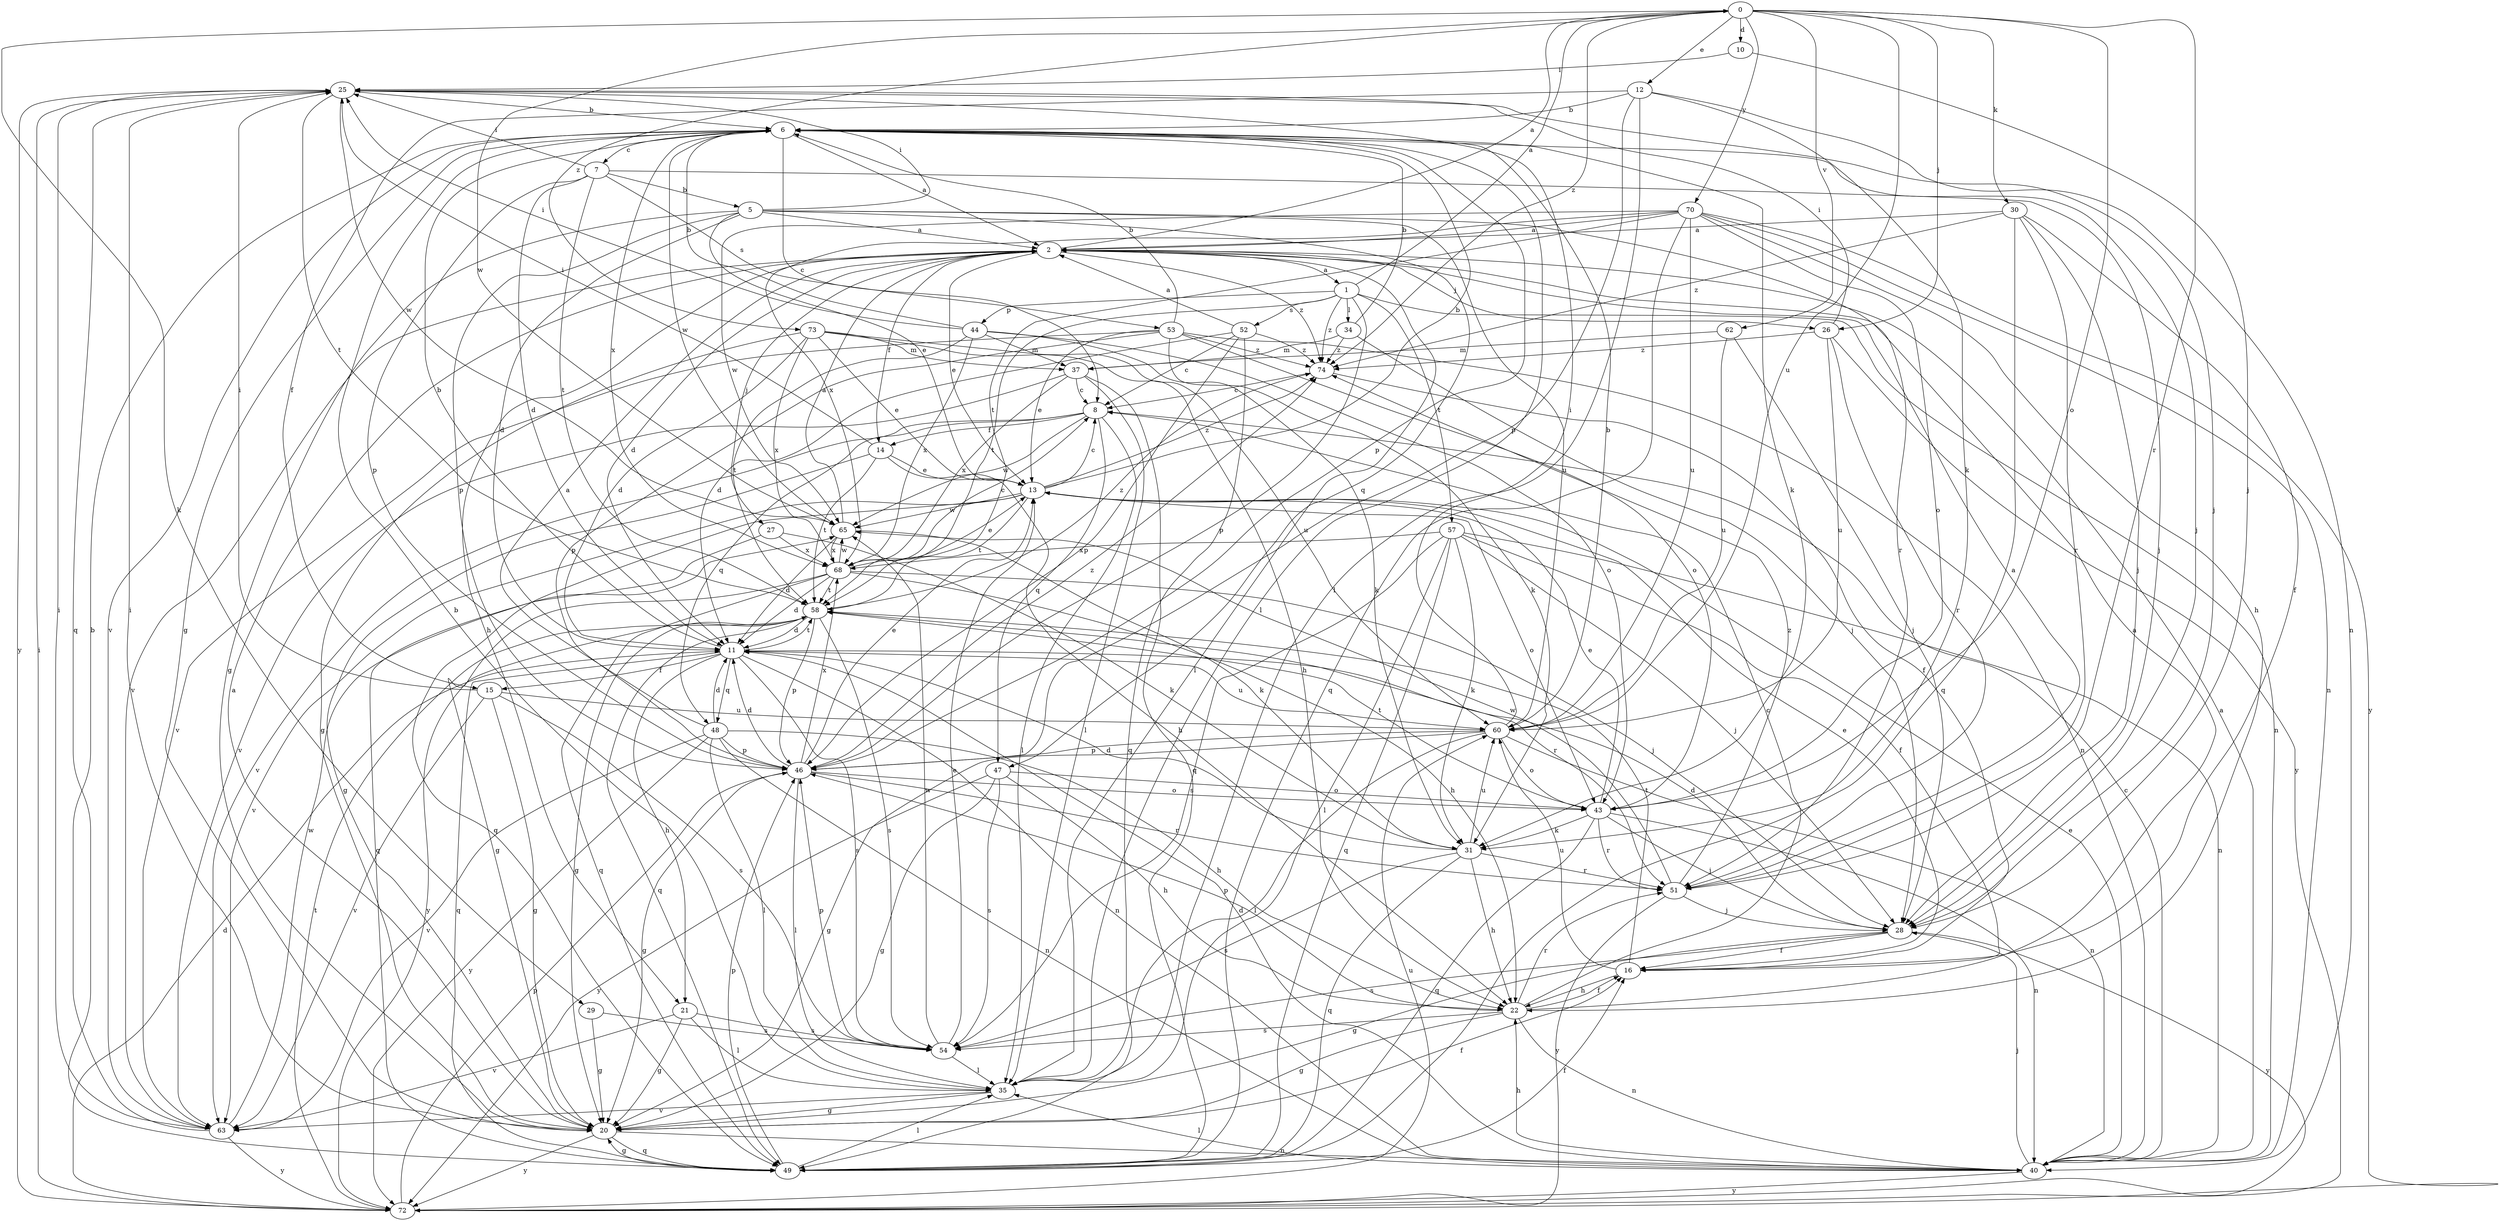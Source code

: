 strict digraph  {
0;
1;
2;
5;
6;
7;
8;
10;
11;
12;
13;
14;
15;
16;
20;
21;
22;
25;
26;
27;
28;
29;
30;
31;
34;
35;
37;
40;
43;
44;
46;
47;
48;
49;
51;
52;
53;
54;
57;
58;
60;
62;
63;
65;
68;
70;
72;
73;
74;
0 -> 10  [label=d];
0 -> 12  [label=e];
0 -> 26  [label=j];
0 -> 29  [label=k];
0 -> 30  [label=k];
0 -> 43  [label=o];
0 -> 51  [label=r];
0 -> 60  [label=u];
0 -> 62  [label=v];
0 -> 65  [label=w];
0 -> 70  [label=y];
0 -> 73  [label=z];
0 -> 74  [label=z];
1 -> 0  [label=a];
1 -> 34  [label=l];
1 -> 40  [label=n];
1 -> 44  [label=p];
1 -> 46  [label=p];
1 -> 52  [label=s];
1 -> 57  [label=t];
1 -> 58  [label=t];
1 -> 74  [label=z];
2 -> 0  [label=a];
2 -> 1  [label=a];
2 -> 11  [label=d];
2 -> 13  [label=e];
2 -> 14  [label=f];
2 -> 21  [label=h];
2 -> 26  [label=j];
2 -> 27  [label=j];
2 -> 35  [label=l];
2 -> 63  [label=v];
2 -> 74  [label=z];
5 -> 2  [label=a];
5 -> 11  [label=d];
5 -> 13  [label=e];
5 -> 20  [label=g];
5 -> 25  [label=i];
5 -> 46  [label=p];
5 -> 47  [label=q];
5 -> 51  [label=r];
5 -> 60  [label=u];
6 -> 2  [label=a];
6 -> 7  [label=c];
6 -> 8  [label=c];
6 -> 20  [label=g];
6 -> 28  [label=j];
6 -> 31  [label=k];
6 -> 35  [label=l];
6 -> 46  [label=p];
6 -> 63  [label=v];
6 -> 65  [label=w];
6 -> 68  [label=x];
7 -> 5  [label=b];
7 -> 11  [label=d];
7 -> 25  [label=i];
7 -> 28  [label=j];
7 -> 46  [label=p];
7 -> 53  [label=s];
7 -> 58  [label=t];
8 -> 14  [label=f];
8 -> 35  [label=l];
8 -> 47  [label=q];
8 -> 48  [label=q];
8 -> 63  [label=v];
8 -> 65  [label=w];
10 -> 25  [label=i];
10 -> 28  [label=j];
11 -> 6  [label=b];
11 -> 15  [label=f];
11 -> 21  [label=h];
11 -> 40  [label=n];
11 -> 48  [label=q];
11 -> 49  [label=q];
11 -> 54  [label=s];
11 -> 58  [label=t];
11 -> 60  [label=u];
12 -> 6  [label=b];
12 -> 15  [label=f];
12 -> 31  [label=k];
12 -> 35  [label=l];
12 -> 40  [label=n];
12 -> 46  [label=p];
13 -> 6  [label=b];
13 -> 8  [label=c];
13 -> 43  [label=o];
13 -> 49  [label=q];
13 -> 58  [label=t];
13 -> 63  [label=v];
13 -> 65  [label=w];
13 -> 74  [label=z];
14 -> 13  [label=e];
14 -> 20  [label=g];
14 -> 22  [label=h];
14 -> 25  [label=i];
14 -> 58  [label=t];
15 -> 20  [label=g];
15 -> 25  [label=i];
15 -> 54  [label=s];
15 -> 60  [label=u];
15 -> 63  [label=v];
16 -> 13  [label=e];
16 -> 22  [label=h];
16 -> 58  [label=t];
16 -> 60  [label=u];
20 -> 2  [label=a];
20 -> 16  [label=f];
20 -> 25  [label=i];
20 -> 40  [label=n];
20 -> 49  [label=q];
20 -> 72  [label=y];
21 -> 20  [label=g];
21 -> 35  [label=l];
21 -> 54  [label=s];
21 -> 63  [label=v];
22 -> 2  [label=a];
22 -> 8  [label=c];
22 -> 16  [label=f];
22 -> 20  [label=g];
22 -> 40  [label=n];
22 -> 46  [label=p];
22 -> 51  [label=r];
22 -> 54  [label=s];
25 -> 6  [label=b];
25 -> 28  [label=j];
25 -> 49  [label=q];
25 -> 58  [label=t];
25 -> 65  [label=w];
25 -> 72  [label=y];
26 -> 25  [label=i];
26 -> 51  [label=r];
26 -> 60  [label=u];
26 -> 72  [label=y];
26 -> 74  [label=z];
27 -> 31  [label=k];
27 -> 49  [label=q];
27 -> 68  [label=x];
28 -> 11  [label=d];
28 -> 16  [label=f];
28 -> 20  [label=g];
28 -> 54  [label=s];
28 -> 72  [label=y];
29 -> 20  [label=g];
29 -> 54  [label=s];
30 -> 2  [label=a];
30 -> 16  [label=f];
30 -> 28  [label=j];
30 -> 49  [label=q];
30 -> 51  [label=r];
30 -> 74  [label=z];
31 -> 11  [label=d];
31 -> 22  [label=h];
31 -> 49  [label=q];
31 -> 51  [label=r];
31 -> 54  [label=s];
31 -> 60  [label=u];
34 -> 6  [label=b];
34 -> 28  [label=j];
34 -> 37  [label=m];
34 -> 74  [label=z];
35 -> 6  [label=b];
35 -> 20  [label=g];
35 -> 63  [label=v];
37 -> 8  [label=c];
37 -> 35  [label=l];
37 -> 49  [label=q];
37 -> 63  [label=v];
37 -> 68  [label=x];
40 -> 2  [label=a];
40 -> 8  [label=c];
40 -> 11  [label=d];
40 -> 13  [label=e];
40 -> 22  [label=h];
40 -> 28  [label=j];
40 -> 35  [label=l];
40 -> 72  [label=y];
43 -> 13  [label=e];
43 -> 28  [label=j];
43 -> 31  [label=k];
43 -> 40  [label=n];
43 -> 49  [label=q];
43 -> 51  [label=r];
43 -> 58  [label=t];
44 -> 6  [label=b];
44 -> 25  [label=i];
44 -> 31  [label=k];
44 -> 37  [label=m];
44 -> 43  [label=o];
44 -> 58  [label=t];
44 -> 68  [label=x];
46 -> 11  [label=d];
46 -> 13  [label=e];
46 -> 20  [label=g];
46 -> 35  [label=l];
46 -> 43  [label=o];
46 -> 51  [label=r];
46 -> 68  [label=x];
46 -> 74  [label=z];
47 -> 20  [label=g];
47 -> 22  [label=h];
47 -> 43  [label=o];
47 -> 54  [label=s];
47 -> 72  [label=y];
48 -> 2  [label=a];
48 -> 11  [label=d];
48 -> 22  [label=h];
48 -> 35  [label=l];
48 -> 40  [label=n];
48 -> 46  [label=p];
48 -> 63  [label=v];
48 -> 72  [label=y];
49 -> 16  [label=f];
49 -> 20  [label=g];
49 -> 35  [label=l];
49 -> 46  [label=p];
51 -> 2  [label=a];
51 -> 28  [label=j];
51 -> 65  [label=w];
51 -> 72  [label=y];
51 -> 74  [label=z];
52 -> 2  [label=a];
52 -> 8  [label=c];
52 -> 11  [label=d];
52 -> 46  [label=p];
52 -> 49  [label=q];
52 -> 74  [label=z];
53 -> 6  [label=b];
53 -> 13  [label=e];
53 -> 31  [label=k];
53 -> 40  [label=n];
53 -> 43  [label=o];
53 -> 46  [label=p];
53 -> 63  [label=v];
53 -> 74  [label=z];
54 -> 13  [label=e];
54 -> 35  [label=l];
54 -> 46  [label=p];
54 -> 65  [label=w];
57 -> 16  [label=f];
57 -> 28  [label=j];
57 -> 31  [label=k];
57 -> 35  [label=l];
57 -> 40  [label=n];
57 -> 49  [label=q];
57 -> 54  [label=s];
57 -> 68  [label=x];
58 -> 11  [label=d];
58 -> 20  [label=g];
58 -> 46  [label=p];
58 -> 49  [label=q];
58 -> 51  [label=r];
58 -> 54  [label=s];
58 -> 72  [label=y];
58 -> 74  [label=z];
60 -> 6  [label=b];
60 -> 20  [label=g];
60 -> 25  [label=i];
60 -> 35  [label=l];
60 -> 40  [label=n];
60 -> 43  [label=o];
60 -> 46  [label=p];
62 -> 28  [label=j];
62 -> 37  [label=m];
62 -> 60  [label=u];
63 -> 6  [label=b];
63 -> 25  [label=i];
63 -> 65  [label=w];
63 -> 72  [label=y];
65 -> 2  [label=a];
65 -> 11  [label=d];
65 -> 31  [label=k];
65 -> 68  [label=x];
68 -> 8  [label=c];
68 -> 11  [label=d];
68 -> 13  [label=e];
68 -> 20  [label=g];
68 -> 22  [label=h];
68 -> 28  [label=j];
68 -> 49  [label=q];
68 -> 58  [label=t];
68 -> 65  [label=w];
70 -> 2  [label=a];
70 -> 22  [label=h];
70 -> 40  [label=n];
70 -> 43  [label=o];
70 -> 49  [label=q];
70 -> 58  [label=t];
70 -> 60  [label=u];
70 -> 65  [label=w];
70 -> 68  [label=x];
70 -> 72  [label=y];
72 -> 11  [label=d];
72 -> 25  [label=i];
72 -> 46  [label=p];
72 -> 58  [label=t];
72 -> 60  [label=u];
73 -> 11  [label=d];
73 -> 13  [label=e];
73 -> 20  [label=g];
73 -> 22  [label=h];
73 -> 37  [label=m];
73 -> 60  [label=u];
73 -> 68  [label=x];
74 -> 8  [label=c];
74 -> 16  [label=f];
}
